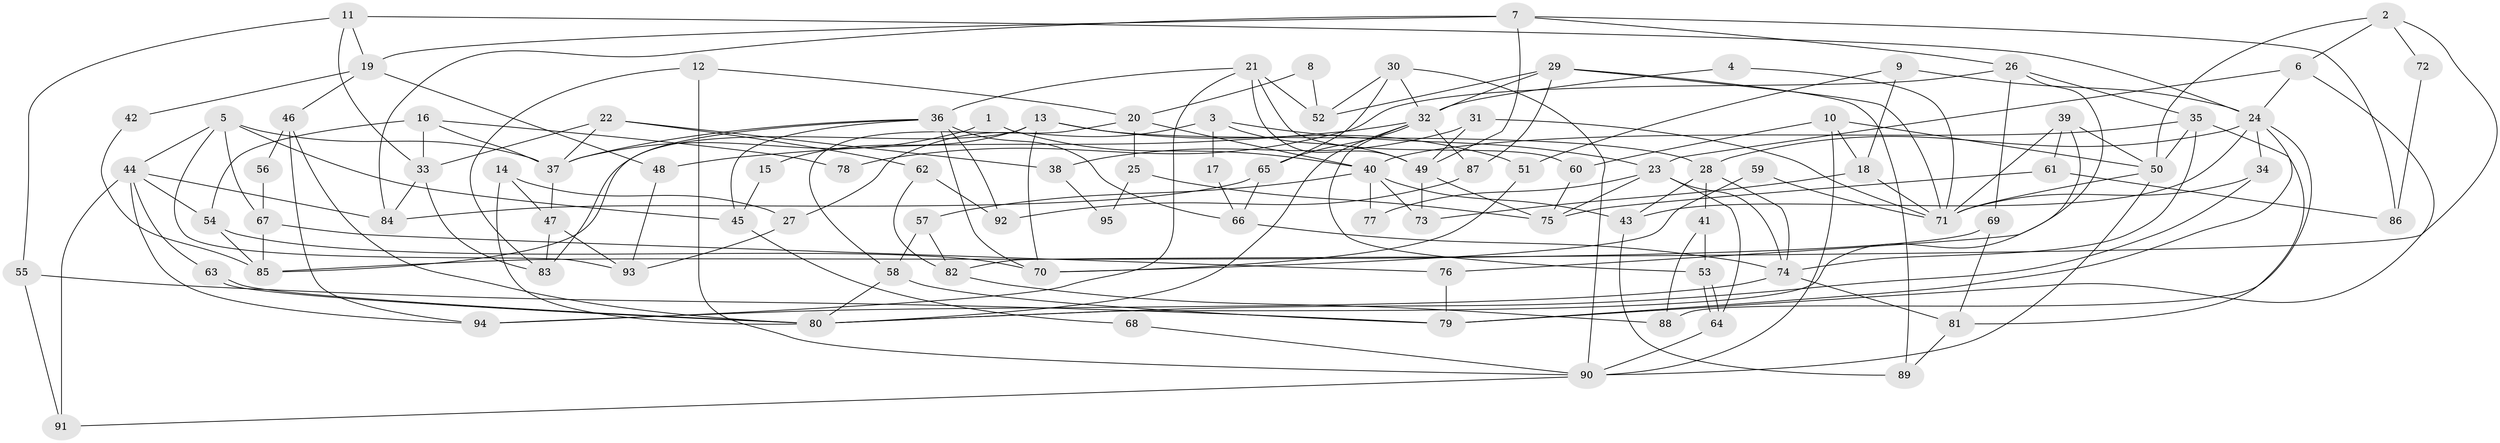 // Generated by graph-tools (version 1.1) at 2025/26/03/09/25 03:26:13]
// undirected, 95 vertices, 190 edges
graph export_dot {
graph [start="1"]
  node [color=gray90,style=filled];
  1;
  2;
  3;
  4;
  5;
  6;
  7;
  8;
  9;
  10;
  11;
  12;
  13;
  14;
  15;
  16;
  17;
  18;
  19;
  20;
  21;
  22;
  23;
  24;
  25;
  26;
  27;
  28;
  29;
  30;
  31;
  32;
  33;
  34;
  35;
  36;
  37;
  38;
  39;
  40;
  41;
  42;
  43;
  44;
  45;
  46;
  47;
  48;
  49;
  50;
  51;
  52;
  53;
  54;
  55;
  56;
  57;
  58;
  59;
  60;
  61;
  62;
  63;
  64;
  65;
  66;
  67;
  68;
  69;
  70;
  71;
  72;
  73;
  74;
  75;
  76;
  77;
  78;
  79;
  80;
  81;
  82;
  83;
  84;
  85;
  86;
  87;
  88;
  89;
  90;
  91;
  92;
  93;
  94;
  95;
  1 -- 40;
  1 -- 37;
  2 -- 82;
  2 -- 50;
  2 -- 6;
  2 -- 72;
  3 -- 49;
  3 -- 23;
  3 -- 17;
  3 -- 27;
  4 -- 32;
  4 -- 71;
  5 -- 44;
  5 -- 67;
  5 -- 37;
  5 -- 45;
  5 -- 93;
  6 -- 23;
  6 -- 24;
  6 -- 79;
  7 -- 19;
  7 -- 84;
  7 -- 26;
  7 -- 49;
  7 -- 86;
  8 -- 20;
  8 -- 52;
  9 -- 51;
  9 -- 24;
  9 -- 18;
  10 -- 50;
  10 -- 18;
  10 -- 60;
  10 -- 90;
  11 -- 24;
  11 -- 33;
  11 -- 19;
  11 -- 55;
  12 -- 20;
  12 -- 90;
  12 -- 83;
  13 -- 28;
  13 -- 83;
  13 -- 15;
  13 -- 51;
  13 -- 70;
  14 -- 47;
  14 -- 80;
  14 -- 27;
  15 -- 45;
  16 -- 54;
  16 -- 33;
  16 -- 37;
  16 -- 78;
  17 -- 66;
  18 -- 71;
  18 -- 73;
  19 -- 46;
  19 -- 42;
  19 -- 48;
  20 -- 40;
  20 -- 58;
  20 -- 25;
  21 -- 49;
  21 -- 60;
  21 -- 36;
  21 -- 52;
  21 -- 94;
  22 -- 37;
  22 -- 33;
  22 -- 38;
  22 -- 62;
  23 -- 74;
  23 -- 64;
  23 -- 75;
  23 -- 77;
  24 -- 43;
  24 -- 28;
  24 -- 34;
  24 -- 79;
  24 -- 88;
  25 -- 75;
  25 -- 95;
  26 -- 69;
  26 -- 35;
  26 -- 76;
  26 -- 78;
  27 -- 93;
  28 -- 41;
  28 -- 43;
  28 -- 74;
  29 -- 32;
  29 -- 71;
  29 -- 52;
  29 -- 87;
  29 -- 89;
  30 -- 52;
  30 -- 65;
  30 -- 32;
  30 -- 90;
  31 -- 71;
  31 -- 49;
  31 -- 38;
  32 -- 48;
  32 -- 53;
  32 -- 65;
  32 -- 80;
  32 -- 87;
  33 -- 84;
  33 -- 83;
  34 -- 80;
  34 -- 71;
  35 -- 50;
  35 -- 40;
  35 -- 74;
  35 -- 81;
  36 -- 37;
  36 -- 45;
  36 -- 66;
  36 -- 70;
  36 -- 85;
  36 -- 92;
  37 -- 47;
  38 -- 95;
  39 -- 80;
  39 -- 50;
  39 -- 61;
  39 -- 71;
  40 -- 43;
  40 -- 57;
  40 -- 73;
  40 -- 77;
  41 -- 53;
  41 -- 88;
  42 -- 85;
  43 -- 89;
  44 -- 94;
  44 -- 91;
  44 -- 54;
  44 -- 63;
  44 -- 84;
  45 -- 68;
  46 -- 80;
  46 -- 94;
  46 -- 56;
  47 -- 93;
  47 -- 83;
  48 -- 93;
  49 -- 73;
  49 -- 75;
  50 -- 90;
  50 -- 71;
  51 -- 70;
  53 -- 64;
  53 -- 64;
  54 -- 70;
  54 -- 85;
  55 -- 79;
  55 -- 91;
  56 -- 67;
  57 -- 58;
  57 -- 82;
  58 -- 80;
  58 -- 79;
  59 -- 70;
  59 -- 71;
  60 -- 75;
  61 -- 75;
  61 -- 86;
  62 -- 92;
  62 -- 82;
  63 -- 80;
  63 -- 80;
  64 -- 90;
  65 -- 66;
  65 -- 84;
  66 -- 74;
  67 -- 85;
  67 -- 76;
  68 -- 90;
  69 -- 81;
  69 -- 85;
  72 -- 86;
  74 -- 81;
  74 -- 94;
  76 -- 79;
  81 -- 89;
  82 -- 88;
  87 -- 92;
  90 -- 91;
}
